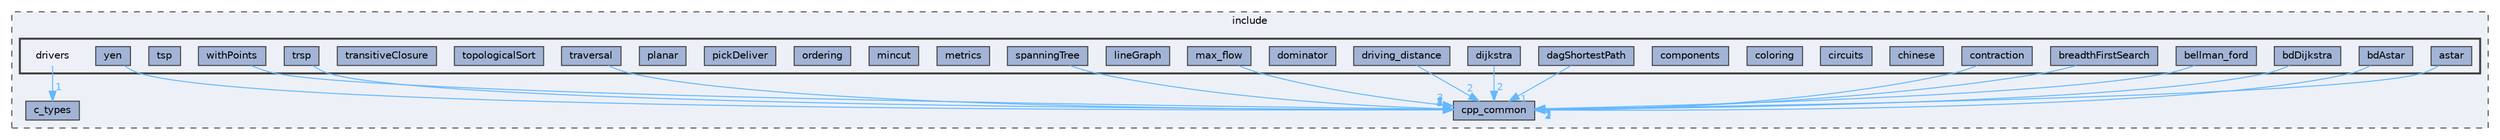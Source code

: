 digraph "drivers"
{
 // LATEX_PDF_SIZE
  bgcolor="transparent";
  edge [fontname=Helvetica,fontsize=10,labelfontname=Helvetica,labelfontsize=10];
  node [fontname=Helvetica,fontsize=10,shape=box,height=0.2,width=0.4];
  compound=true
  subgraph clusterdir_d44c64559bbebec7f509842c48db8b23 {
    graph [ bgcolor="#edf0f7", pencolor="grey25", label="include", fontname=Helvetica,fontsize=10 style="filled,dashed", URL="dir_d44c64559bbebec7f509842c48db8b23.html",tooltip=""]
  dir_d5995d5871f728649bd47ea0d6428e03 [label="c_types", fillcolor="#a2b4d6", color="grey25", style="filled", URL="dir_d5995d5871f728649bd47ea0d6428e03.html",tooltip=""];
  dir_f413d2883acb285bdeb0fac3ae939ed0 [label="cpp_common", fillcolor="#a2b4d6", color="grey25", style="filled", URL="dir_f413d2883acb285bdeb0fac3ae939ed0.html",tooltip=""];
  subgraph clusterdir_4fe5cf12322eb0f9892753dc20f1484c {
    graph [ bgcolor="#edf0f7", pencolor="grey25", label="", fontname=Helvetica,fontsize=10 style="filled,bold", URL="dir_4fe5cf12322eb0f9892753dc20f1484c.html",tooltip=""]
    dir_4fe5cf12322eb0f9892753dc20f1484c [shape=plaintext, label="drivers"];
  dir_bb2175a28760c39921da31df4587a45f [label="astar", fillcolor="#a2b4d6", color="grey25", style="filled", URL="dir_bb2175a28760c39921da31df4587a45f.html",tooltip=""];
  dir_875b184fb110fdb2556185dfb40fe32e [label="bdAstar", fillcolor="#a2b4d6", color="grey25", style="filled", URL="dir_875b184fb110fdb2556185dfb40fe32e.html",tooltip=""];
  dir_9dcc1046b71bb0b5267f9068df298246 [label="bdDijkstra", fillcolor="#a2b4d6", color="grey25", style="filled", URL="dir_9dcc1046b71bb0b5267f9068df298246.html",tooltip=""];
  dir_8af2151eac04c9a3887554d54ae7b38c [label="bellman_ford", fillcolor="#a2b4d6", color="grey25", style="filled", URL="dir_8af2151eac04c9a3887554d54ae7b38c.html",tooltip=""];
  dir_202a1fc9037a608bcf2a00aa7f343256 [label="breadthFirstSearch", fillcolor="#a2b4d6", color="grey25", style="filled", URL="dir_202a1fc9037a608bcf2a00aa7f343256.html",tooltip=""];
  dir_95fba6266b3976e128013f29d7c7670d [label="chinese", fillcolor="#a2b4d6", color="grey25", style="filled", URL="dir_95fba6266b3976e128013f29d7c7670d.html",tooltip=""];
  dir_42c85e2d6eaa3312a0b2b36863137c1a [label="circuits", fillcolor="#a2b4d6", color="grey25", style="filled", URL="dir_42c85e2d6eaa3312a0b2b36863137c1a.html",tooltip=""];
  dir_ec0dabbf516e7a02fc3c7710dd331cbd [label="coloring", fillcolor="#a2b4d6", color="grey25", style="filled", URL="dir_ec0dabbf516e7a02fc3c7710dd331cbd.html",tooltip=""];
  dir_6b236acb2ecc29facc6fff2180750ad8 [label="components", fillcolor="#a2b4d6", color="grey25", style="filled", URL="dir_6b236acb2ecc29facc6fff2180750ad8.html",tooltip=""];
  dir_bdbdff42c386179f864caab135e18a0b [label="contraction", fillcolor="#a2b4d6", color="grey25", style="filled", URL="dir_bdbdff42c386179f864caab135e18a0b.html",tooltip=""];
  dir_8d63374063ab3b3b00f318ded9c013d7 [label="dagShortestPath", fillcolor="#a2b4d6", color="grey25", style="filled", URL="dir_8d63374063ab3b3b00f318ded9c013d7.html",tooltip=""];
  dir_0ae605f4efbf704357ccbf6a364e49b2 [label="dijkstra", fillcolor="#a2b4d6", color="grey25", style="filled", URL="dir_0ae605f4efbf704357ccbf6a364e49b2.html",tooltip=""];
  dir_96ed027109a5f22bca1974e990120263 [label="dominator", fillcolor="#a2b4d6", color="grey25", style="filled", URL="dir_96ed027109a5f22bca1974e990120263.html",tooltip=""];
  dir_77068d28bd694a89d92f3e64a8393ae0 [label="driving_distance", fillcolor="#a2b4d6", color="grey25", style="filled", URL="dir_77068d28bd694a89d92f3e64a8393ae0.html",tooltip=""];
  dir_9b21fe291f2e589e37a8796bbc52abcb [label="lineGraph", fillcolor="#a2b4d6", color="grey25", style="filled", URL="dir_9b21fe291f2e589e37a8796bbc52abcb.html",tooltip=""];
  dir_8aeca0a2f543e1fc1460234d68ec3d92 [label="max_flow", fillcolor="#a2b4d6", color="grey25", style="filled", URL="dir_8aeca0a2f543e1fc1460234d68ec3d92.html",tooltip=""];
  dir_c18d13c274e1707ebcbe32c53bb03f56 [label="metrics", fillcolor="#a2b4d6", color="grey25", style="filled", URL="dir_c18d13c274e1707ebcbe32c53bb03f56.html",tooltip=""];
  dir_10c033632e02d82114bff9e9e47b6a8a [label="mincut", fillcolor="#a2b4d6", color="grey25", style="filled", URL="dir_10c033632e02d82114bff9e9e47b6a8a.html",tooltip=""];
  dir_dddca4cced86a5b8e5a1eb931f4f6358 [label="ordering", fillcolor="#a2b4d6", color="grey25", style="filled", URL="dir_dddca4cced86a5b8e5a1eb931f4f6358.html",tooltip=""];
  dir_593591bc9028524ce7ceba84b7c648ef [label="pickDeliver", fillcolor="#a2b4d6", color="grey25", style="filled", URL="dir_593591bc9028524ce7ceba84b7c648ef.html",tooltip=""];
  dir_fe5699444110f2660e3fac5c4c64b280 [label="planar", fillcolor="#a2b4d6", color="grey25", style="filled", URL="dir_fe5699444110f2660e3fac5c4c64b280.html",tooltip=""];
  dir_7d942d9f1d4da6808b2f8cc078cebc10 [label="spanningTree", fillcolor="#a2b4d6", color="grey25", style="filled", URL="dir_7d942d9f1d4da6808b2f8cc078cebc10.html",tooltip=""];
  dir_d6d8035e19586c27832f53bbe8da226b [label="topologicalSort", fillcolor="#a2b4d6", color="grey25", style="filled", URL="dir_d6d8035e19586c27832f53bbe8da226b.html",tooltip=""];
  dir_6c43979bcee0eb2a83153553b1cc7d23 [label="transitiveClosure", fillcolor="#a2b4d6", color="grey25", style="filled", URL="dir_6c43979bcee0eb2a83153553b1cc7d23.html",tooltip=""];
  dir_036b7fd53d9b7ee2886fd408cf4fb665 [label="traversal", fillcolor="#a2b4d6", color="grey25", style="filled", URL="dir_036b7fd53d9b7ee2886fd408cf4fb665.html",tooltip=""];
  dir_692928727b94edc8574293c887cf57d2 [label="trsp", fillcolor="#a2b4d6", color="grey25", style="filled", URL="dir_692928727b94edc8574293c887cf57d2.html",tooltip=""];
  dir_0e9f25144ecd7b0eaa61cb5a9facf8c7 [label="tsp", fillcolor="#a2b4d6", color="grey25", style="filled", URL="dir_0e9f25144ecd7b0eaa61cb5a9facf8c7.html",tooltip=""];
  dir_b609af6fd3b22b7b33e833167b53849a [label="withPoints", fillcolor="#a2b4d6", color="grey25", style="filled", URL="dir_b609af6fd3b22b7b33e833167b53849a.html",tooltip=""];
  dir_bf058f4f0069432fb8b6b05842764f93 [label="yen", fillcolor="#a2b4d6", color="grey25", style="filled", URL="dir_bf058f4f0069432fb8b6b05842764f93.html",tooltip=""];
  }
  }
  dir_4fe5cf12322eb0f9892753dc20f1484c->dir_d5995d5871f728649bd47ea0d6428e03 [headlabel="1", labeldistance=1.5 headhref="dir_000047_000019.html" href="dir_000047_000019.html" color="steelblue1" fontcolor="steelblue1"];
  dir_bb2175a28760c39921da31df4587a45f->dir_f413d2883acb285bdeb0fac3ae939ed0 [headlabel="1", labeldistance=1.5 headhref="dir_000003_000036.html" href="dir_000003_000036.html" color="steelblue1" fontcolor="steelblue1"];
  dir_875b184fb110fdb2556185dfb40fe32e->dir_f413d2883acb285bdeb0fac3ae939ed0 [headlabel="1", labeldistance=1.5 headhref="dir_000006_000036.html" href="dir_000006_000036.html" color="steelblue1" fontcolor="steelblue1"];
  dir_9dcc1046b71bb0b5267f9068df298246->dir_f413d2883acb285bdeb0fac3ae939ed0 [headlabel="1", labeldistance=1.5 headhref="dir_000009_000036.html" href="dir_000009_000036.html" color="steelblue1" fontcolor="steelblue1"];
  dir_8af2151eac04c9a3887554d54ae7b38c->dir_f413d2883acb285bdeb0fac3ae939ed0 [headlabel="3", labeldistance=1.5 headhref="dir_000012_000036.html" href="dir_000012_000036.html" color="steelblue1" fontcolor="steelblue1"];
  dir_202a1fc9037a608bcf2a00aa7f343256->dir_f413d2883acb285bdeb0fac3ae939ed0 [headlabel="2", labeldistance=1.5 headhref="dir_000016_000036.html" href="dir_000016_000036.html" color="steelblue1" fontcolor="steelblue1"];
  dir_bdbdff42c386179f864caab135e18a0b->dir_f413d2883acb285bdeb0fac3ae939ed0 [headlabel="2", labeldistance=1.5 headhref="dir_000034_000036.html" href="dir_000034_000036.html" color="steelblue1" fontcolor="steelblue1"];
  dir_8d63374063ab3b3b00f318ded9c013d7->dir_f413d2883acb285bdeb0fac3ae939ed0 [headlabel="1", labeldistance=1.5 headhref="dir_000039_000036.html" href="dir_000039_000036.html" color="steelblue1" fontcolor="steelblue1"];
  dir_0ae605f4efbf704357ccbf6a364e49b2->dir_f413d2883acb285bdeb0fac3ae939ed0 [headlabel="2", labeldistance=1.5 headhref="dir_000042_000036.html" href="dir_000042_000036.html" color="steelblue1" fontcolor="steelblue1"];
  dir_77068d28bd694a89d92f3e64a8393ae0->dir_f413d2883acb285bdeb0fac3ae939ed0 [headlabel="2", labeldistance=1.5 headhref="dir_000048_000036.html" href="dir_000048_000036.html" color="steelblue1" fontcolor="steelblue1"];
  dir_8aeca0a2f543e1fc1460234d68ec3d92->dir_f413d2883acb285bdeb0fac3ae939ed0 [headlabel="3", labeldistance=1.5 headhref="dir_000056_000036.html" href="dir_000056_000036.html" color="steelblue1" fontcolor="steelblue1"];
  dir_7d942d9f1d4da6808b2f8cc078cebc10->dir_f413d2883acb285bdeb0fac3ae939ed0 [headlabel="3", labeldistance=1.5 headhref="dir_000074_000036.html" href="dir_000074_000036.html" color="steelblue1" fontcolor="steelblue1"];
  dir_036b7fd53d9b7ee2886fd408cf4fb665->dir_f413d2883acb285bdeb0fac3ae939ed0 [headlabel="1", labeldistance=1.5 headhref="dir_000084_000036.html" href="dir_000084_000036.html" color="steelblue1" fontcolor="steelblue1"];
  dir_692928727b94edc8574293c887cf57d2->dir_f413d2883acb285bdeb0fac3ae939ed0 [headlabel="4", labeldistance=1.5 headhref="dir_000087_000036.html" href="dir_000087_000036.html" color="steelblue1" fontcolor="steelblue1"];
  dir_b609af6fd3b22b7b33e833167b53849a->dir_f413d2883acb285bdeb0fac3ae939ed0 [headlabel="2", labeldistance=1.5 headhref="dir_000096_000036.html" href="dir_000096_000036.html" color="steelblue1" fontcolor="steelblue1"];
  dir_bf058f4f0069432fb8b6b05842764f93->dir_f413d2883acb285bdeb0fac3ae939ed0 [headlabel="3", labeldistance=1.5 headhref="dir_000099_000036.html" href="dir_000099_000036.html" color="steelblue1" fontcolor="steelblue1"];
}
